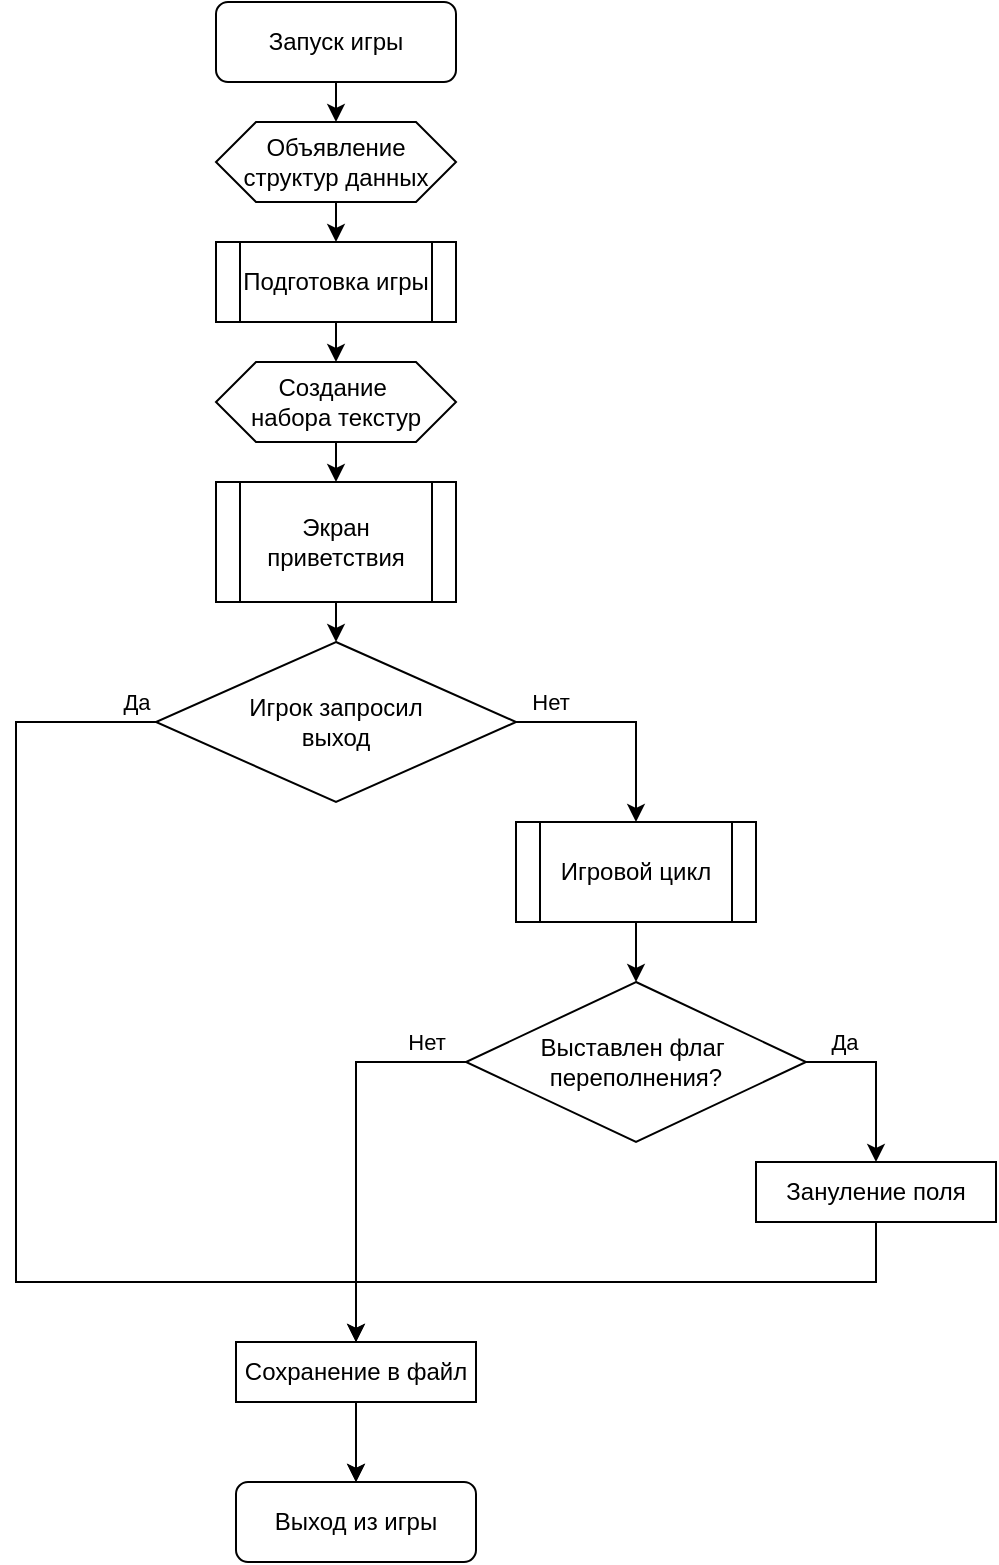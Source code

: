 <mxfile version="24.4.13" type="device">
  <diagram name="Page-1" id="8AExiW12i_gnfEKdbFFz">
    <mxGraphModel dx="1098" dy="927" grid="1" gridSize="10" guides="1" tooltips="1" connect="1" arrows="1" fold="1" page="1" pageScale="1" pageWidth="827" pageHeight="1169" math="0" shadow="0">
      <root>
        <mxCell id="0" />
        <mxCell id="1" parent="0" />
        <mxCell id="C6CtMf7c4fnf4AZ9hv4f-7" style="edgeStyle=orthogonalEdgeStyle;rounded=0;orthogonalLoop=1;jettySize=auto;html=1;exitX=0.5;exitY=1;exitDx=0;exitDy=0;entryX=0.5;entryY=0;entryDx=0;entryDy=0;" parent="1" source="C6CtMf7c4fnf4AZ9hv4f-1" edge="1">
          <mxGeometry relative="1" as="geometry">
            <mxPoint x="270" y="100" as="targetPoint" />
          </mxGeometry>
        </mxCell>
        <mxCell id="C6CtMf7c4fnf4AZ9hv4f-1" value="Запуск игры" style="rounded=1;whiteSpace=wrap;html=1;" parent="1" vertex="1">
          <mxGeometry x="210" y="40" width="120" height="40" as="geometry" />
        </mxCell>
        <mxCell id="C6CtMf7c4fnf4AZ9hv4f-2" style="edgeStyle=orthogonalEdgeStyle;rounded=0;orthogonalLoop=1;jettySize=auto;html=1;exitX=0.5;exitY=1;exitDx=0;exitDy=0;" parent="1" source="C6CtMf7c4fnf4AZ9hv4f-1" target="C6CtMf7c4fnf4AZ9hv4f-1" edge="1">
          <mxGeometry relative="1" as="geometry" />
        </mxCell>
        <mxCell id="C6CtMf7c4fnf4AZ9hv4f-8" style="edgeStyle=orthogonalEdgeStyle;rounded=0;orthogonalLoop=1;jettySize=auto;html=1;exitX=0.5;exitY=1;exitDx=0;exitDy=0;entryX=0.5;entryY=0;entryDx=0;entryDy=0;" parent="1" edge="1">
          <mxGeometry relative="1" as="geometry">
            <mxPoint x="270" y="140" as="sourcePoint" />
            <mxPoint x="270" y="160" as="targetPoint" />
          </mxGeometry>
        </mxCell>
        <mxCell id="C6CtMf7c4fnf4AZ9hv4f-12" style="edgeStyle=orthogonalEdgeStyle;rounded=0;orthogonalLoop=1;jettySize=auto;html=1;exitX=0;exitY=0.5;exitDx=0;exitDy=0;entryX=0.5;entryY=0;entryDx=0;entryDy=0;" parent="1" source="C6CtMf7c4fnf4AZ9hv4f-9" target="C6CtMf7c4fnf4AZ9hv4f-11" edge="1">
          <mxGeometry relative="1" as="geometry">
            <mxPoint x="110" y="620" as="targetPoint" />
            <Array as="points">
              <mxPoint x="110" y="400" />
              <mxPoint x="110" y="680" />
              <mxPoint x="280" y="680" />
            </Array>
          </mxGeometry>
        </mxCell>
        <mxCell id="C6CtMf7c4fnf4AZ9hv4f-13" value="Да" style="edgeLabel;html=1;align=center;verticalAlign=middle;resizable=0;points=[];" parent="C6CtMf7c4fnf4AZ9hv4f-12" vertex="1" connectable="0">
          <mxGeometry x="-0.851" y="-2" relative="1" as="geometry">
            <mxPoint x="36" y="-8" as="offset" />
          </mxGeometry>
        </mxCell>
        <mxCell id="C6CtMf7c4fnf4AZ9hv4f-16" style="edgeStyle=orthogonalEdgeStyle;rounded=0;orthogonalLoop=1;jettySize=auto;html=1;exitX=1;exitY=0.5;exitDx=0;exitDy=0;entryX=0.5;entryY=0;entryDx=0;entryDy=0;" parent="1" source="C6CtMf7c4fnf4AZ9hv4f-9" target="C6CtMf7c4fnf4AZ9hv4f-64" edge="1">
          <mxGeometry relative="1" as="geometry">
            <mxPoint x="535" y="420" as="targetPoint" />
          </mxGeometry>
        </mxCell>
        <mxCell id="C6CtMf7c4fnf4AZ9hv4f-17" value="Нет" style="edgeLabel;html=1;align=center;verticalAlign=middle;resizable=0;points=[];" parent="C6CtMf7c4fnf4AZ9hv4f-16" vertex="1" connectable="0">
          <mxGeometry x="-0.415" y="-3" relative="1" as="geometry">
            <mxPoint x="-15" y="-13" as="offset" />
          </mxGeometry>
        </mxCell>
        <mxCell id="C6CtMf7c4fnf4AZ9hv4f-9" value="&lt;div&gt;Игрок запросил&lt;/div&gt;&lt;div&gt;выход&lt;br&gt;&lt;/div&gt;" style="rhombus;whiteSpace=wrap;html=1;" parent="1" vertex="1">
          <mxGeometry x="180" y="360" width="180" height="80" as="geometry" />
        </mxCell>
        <mxCell id="C6CtMf7c4fnf4AZ9hv4f-11" value="Выход из игры" style="rounded=1;whiteSpace=wrap;html=1;" parent="1" vertex="1">
          <mxGeometry x="220" y="780" width="120" height="40" as="geometry" />
        </mxCell>
        <mxCell id="C6CtMf7c4fnf4AZ9hv4f-18" value="&lt;div&gt;Объявление&lt;/div&gt;&lt;div&gt;структур данных&lt;br&gt;&lt;/div&gt;" style="shape=hexagon;perimeter=hexagonPerimeter2;whiteSpace=wrap;html=1;fixedSize=1;" parent="1" vertex="1">
          <mxGeometry x="210" y="100" width="120" height="40" as="geometry" />
        </mxCell>
        <mxCell id="C6CtMf7c4fnf4AZ9hv4f-23" value="Зануление поля" style="rounded=0;whiteSpace=wrap;html=1;" parent="1" vertex="1">
          <mxGeometry x="480" y="620" width="120" height="30" as="geometry" />
        </mxCell>
        <mxCell id="C6CtMf7c4fnf4AZ9hv4f-27" style="edgeStyle=orthogonalEdgeStyle;rounded=0;orthogonalLoop=1;jettySize=auto;html=1;exitX=0.5;exitY=1;exitDx=0;exitDy=0;entryX=0.5;entryY=0;entryDx=0;entryDy=0;" parent="1" source="C6CtMf7c4fnf4AZ9hv4f-23" target="C6CtMf7c4fnf4AZ9hv4f-26" edge="1">
          <mxGeometry relative="1" as="geometry">
            <mxPoint x="540" y="720" as="sourcePoint" />
            <Array as="points">
              <mxPoint x="540" y="680" />
              <mxPoint x="280" y="680" />
            </Array>
          </mxGeometry>
        </mxCell>
        <mxCell id="C6CtMf7c4fnf4AZ9hv4f-29" style="edgeStyle=orthogonalEdgeStyle;rounded=0;orthogonalLoop=1;jettySize=auto;html=1;exitX=0.5;exitY=1;exitDx=0;exitDy=0;entryX=0.5;entryY=0;entryDx=0;entryDy=0;" parent="1" source="C6CtMf7c4fnf4AZ9hv4f-26" target="C6CtMf7c4fnf4AZ9hv4f-11" edge="1">
          <mxGeometry relative="1" as="geometry" />
        </mxCell>
        <mxCell id="C6CtMf7c4fnf4AZ9hv4f-26" value="Сохранение в файл" style="rounded=0;whiteSpace=wrap;html=1;" parent="1" vertex="1">
          <mxGeometry x="220" y="710" width="120" height="30" as="geometry" />
        </mxCell>
        <mxCell id="C6CtMf7c4fnf4AZ9hv4f-33" style="edgeStyle=orthogonalEdgeStyle;rounded=0;orthogonalLoop=1;jettySize=auto;html=1;exitX=0.5;exitY=1;exitDx=0;exitDy=0;entryX=0.5;entryY=0;entryDx=0;entryDy=0;" parent="1" target="C6CtMf7c4fnf4AZ9hv4f-9" edge="1">
          <mxGeometry relative="1" as="geometry">
            <mxPoint x="270" y="340" as="sourcePoint" />
          </mxGeometry>
        </mxCell>
        <mxCell id="C6CtMf7c4fnf4AZ9hv4f-39" style="edgeStyle=orthogonalEdgeStyle;rounded=0;orthogonalLoop=1;jettySize=auto;html=1;exitX=1;exitY=0.5;exitDx=0;exitDy=0;entryX=0.5;entryY=0;entryDx=0;entryDy=0;" parent="1" source="C6CtMf7c4fnf4AZ9hv4f-35" target="C6CtMf7c4fnf4AZ9hv4f-23" edge="1">
          <mxGeometry relative="1" as="geometry">
            <Array as="points">
              <mxPoint x="540" y="570" />
            </Array>
          </mxGeometry>
        </mxCell>
        <mxCell id="C6CtMf7c4fnf4AZ9hv4f-40" value="Да" style="edgeLabel;html=1;align=center;verticalAlign=middle;resizable=0;points=[];" parent="C6CtMf7c4fnf4AZ9hv4f-39" vertex="1" connectable="0">
          <mxGeometry x="-0.333" relative="1" as="geometry">
            <mxPoint x="-10" y="-10" as="offset" />
          </mxGeometry>
        </mxCell>
        <mxCell id="C6CtMf7c4fnf4AZ9hv4f-41" style="edgeStyle=orthogonalEdgeStyle;rounded=0;orthogonalLoop=1;jettySize=auto;html=1;entryX=0.5;entryY=0;entryDx=0;entryDy=0;exitX=0;exitY=0.5;exitDx=0;exitDy=0;" parent="1" source="C6CtMf7c4fnf4AZ9hv4f-35" target="C6CtMf7c4fnf4AZ9hv4f-26" edge="1">
          <mxGeometry relative="1" as="geometry">
            <mxPoint x="260" y="760" as="targetPoint" />
            <Array as="points">
              <mxPoint x="280" y="570" />
            </Array>
          </mxGeometry>
        </mxCell>
        <mxCell id="C6CtMf7c4fnf4AZ9hv4f-42" value="Нет" style="edgeLabel;html=1;align=center;verticalAlign=middle;resizable=0;points=[];" parent="C6CtMf7c4fnf4AZ9hv4f-41" vertex="1" connectable="0">
          <mxGeometry x="-0.877" y="-1" relative="1" as="geometry">
            <mxPoint x="-8" y="-9" as="offset" />
          </mxGeometry>
        </mxCell>
        <mxCell id="C6CtMf7c4fnf4AZ9hv4f-35" value="&lt;div&gt;Выставлен флаг&amp;nbsp;&lt;/div&gt;&lt;div&gt;переполнения?&lt;/div&gt;" style="rhombus;whiteSpace=wrap;html=1;" parent="1" vertex="1">
          <mxGeometry x="335" y="530" width="170" height="80" as="geometry" />
        </mxCell>
        <mxCell id="C6CtMf7c4fnf4AZ9hv4f-62" value="Экран приветствия" style="shape=process;whiteSpace=wrap;html=1;backgroundOutline=1;" parent="1" vertex="1">
          <mxGeometry x="210" y="280" width="120" height="60" as="geometry" />
        </mxCell>
        <mxCell id="C6CtMf7c4fnf4AZ9hv4f-65" style="edgeStyle=orthogonalEdgeStyle;rounded=0;orthogonalLoop=1;jettySize=auto;html=1;exitX=0.5;exitY=1;exitDx=0;exitDy=0;entryX=0.5;entryY=0;entryDx=0;entryDy=0;" parent="1" source="C6CtMf7c4fnf4AZ9hv4f-64" target="C6CtMf7c4fnf4AZ9hv4f-35" edge="1">
          <mxGeometry relative="1" as="geometry" />
        </mxCell>
        <mxCell id="C6CtMf7c4fnf4AZ9hv4f-64" value="Игровой цикл" style="shape=process;whiteSpace=wrap;html=1;backgroundOutline=1;" parent="1" vertex="1">
          <mxGeometry x="360" y="450" width="120" height="50" as="geometry" />
        </mxCell>
        <mxCell id="3MnkeBiUxJhdWhc5dT3K-5" style="edgeStyle=orthogonalEdgeStyle;rounded=0;orthogonalLoop=1;jettySize=auto;html=1;exitX=0.5;exitY=1;exitDx=0;exitDy=0;entryX=0.5;entryY=0;entryDx=0;entryDy=0;" parent="1" source="3MnkeBiUxJhdWhc5dT3K-1" target="3MnkeBiUxJhdWhc5dT3K-3" edge="1">
          <mxGeometry relative="1" as="geometry">
            <mxPoint x="270" y="210" as="targetPoint" />
          </mxGeometry>
        </mxCell>
        <mxCell id="3MnkeBiUxJhdWhc5dT3K-1" value="Подготовка игры" style="shape=process;whiteSpace=wrap;html=1;backgroundOutline=1;" parent="1" vertex="1">
          <mxGeometry x="210" y="160" width="120" height="40" as="geometry" />
        </mxCell>
        <mxCell id="3MnkeBiUxJhdWhc5dT3K-4" style="edgeStyle=orthogonalEdgeStyle;rounded=0;orthogonalLoop=1;jettySize=auto;html=1;exitX=0.5;exitY=1;exitDx=0;exitDy=0;entryX=0.5;entryY=0;entryDx=0;entryDy=0;" parent="1" source="3MnkeBiUxJhdWhc5dT3K-3" target="C6CtMf7c4fnf4AZ9hv4f-62" edge="1">
          <mxGeometry relative="1" as="geometry" />
        </mxCell>
        <mxCell id="3MnkeBiUxJhdWhc5dT3K-3" value="&lt;div&gt;Создание&amp;nbsp;&lt;/div&gt;&lt;div&gt;набора текстур&lt;/div&gt;" style="shape=hexagon;perimeter=hexagonPerimeter2;whiteSpace=wrap;html=1;fixedSize=1;" parent="1" vertex="1">
          <mxGeometry x="210" y="220" width="120" height="40" as="geometry" />
        </mxCell>
      </root>
    </mxGraphModel>
  </diagram>
</mxfile>
